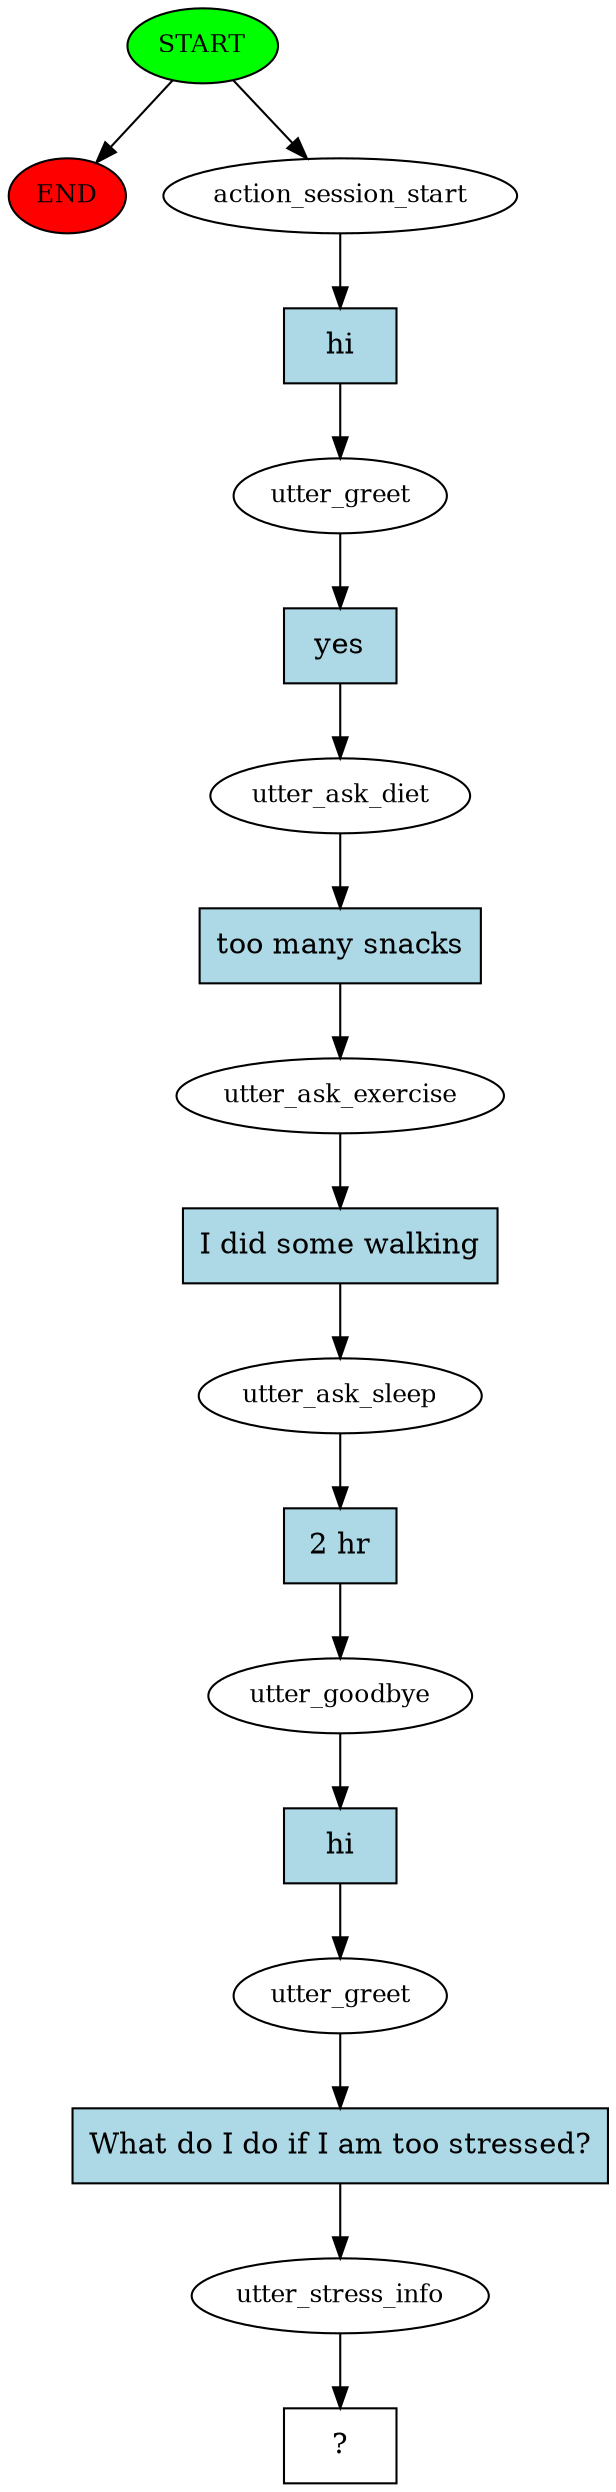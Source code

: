 digraph  {
0 [class="start active", fillcolor=green, fontsize=12, label=START, style=filled];
"-1" [class=end, fillcolor=red, fontsize=12, label=END, style=filled];
1 [class=active, fontsize=12, label=action_session_start];
2 [class=active, fontsize=12, label=utter_greet];
3 [class=active, fontsize=12, label=utter_ask_diet];
4 [class=active, fontsize=12, label=utter_ask_exercise];
5 [class=active, fontsize=12, label=utter_ask_sleep];
6 [class=active, fontsize=12, label=utter_goodbye];
7 [class=active, fontsize=12, label=utter_greet];
8 [class=active, fontsize=12, label=utter_stress_info];
9 [class="intent dashed active", label="  ?  ", shape=rect];
10 [class="intent active", fillcolor=lightblue, label=hi, shape=rect, style=filled];
11 [class="intent active", fillcolor=lightblue, label=yes, shape=rect, style=filled];
12 [class="intent active", fillcolor=lightblue, label="too many snacks", shape=rect, style=filled];
13 [class="intent active", fillcolor=lightblue, label="I did some walking", shape=rect, style=filled];
14 [class="intent active", fillcolor=lightblue, label="2 hr", shape=rect, style=filled];
15 [class="intent active", fillcolor=lightblue, label=hi, shape=rect, style=filled];
16 [class="intent active", fillcolor=lightblue, label="What do I do if I am too stressed?", shape=rect, style=filled];
0 -> "-1"  [class="", key=NONE, label=""];
0 -> 1  [class=active, key=NONE, label=""];
1 -> 10  [class=active, key=0];
2 -> 11  [class=active, key=0];
3 -> 12  [class=active, key=0];
4 -> 13  [class=active, key=0];
5 -> 14  [class=active, key=0];
6 -> 15  [class=active, key=0];
7 -> 16  [class=active, key=0];
8 -> 9  [class=active, key=NONE, label=""];
10 -> 2  [class=active, key=0];
11 -> 3  [class=active, key=0];
12 -> 4  [class=active, key=0];
13 -> 5  [class=active, key=0];
14 -> 6  [class=active, key=0];
15 -> 7  [class=active, key=0];
16 -> 8  [class=active, key=0];
}
